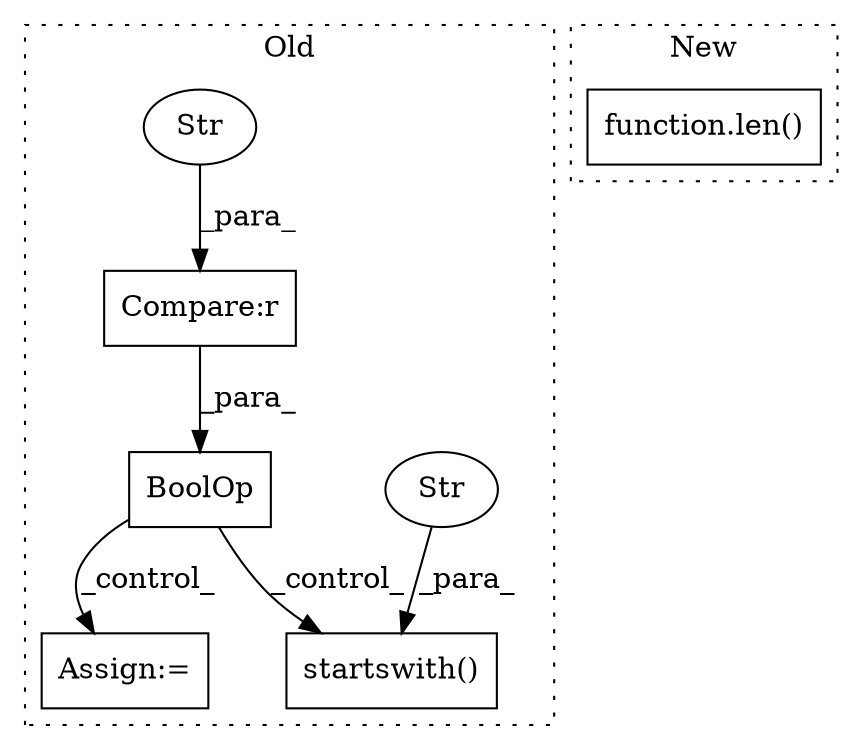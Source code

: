 digraph G {
subgraph cluster0 {
1 [label="startswith()" a="75" s="5313,5355" l="33,1" shape="box"];
3 [label="Str" a="66" s="5346" l="9" shape="ellipse"];
4 [label="BoolOp" a="72" s="4982" l="60" shape="box"];
5 [label="Compare:r" a="40" s="5013" l="29" shape="box"];
6 [label="Str" a="66" s="5038" l="4" shape="ellipse"];
7 [label="Assign:=" a="68" s="5069" l="4" shape="box"];
label = "Old";
style="dotted";
}
subgraph cluster1 {
2 [label="function.len()" a="75" s="8047,8063" l="4,1" shape="box"];
label = "New";
style="dotted";
}
3 -> 1 [label="_para_"];
4 -> 7 [label="_control_"];
4 -> 1 [label="_control_"];
5 -> 4 [label="_para_"];
6 -> 5 [label="_para_"];
}